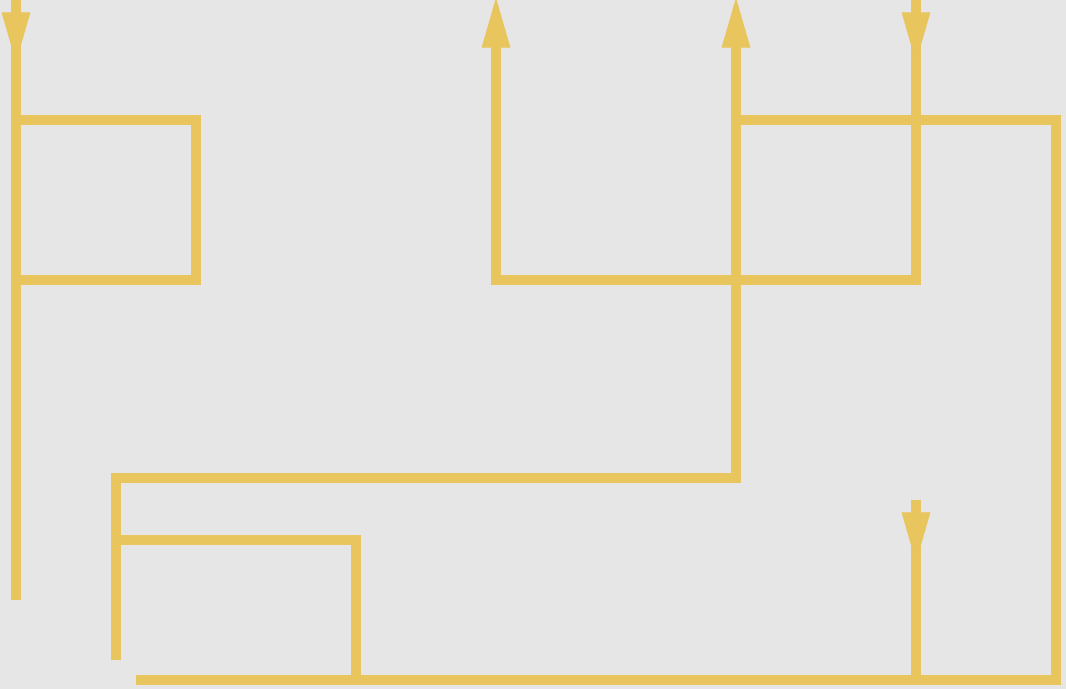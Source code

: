 <mxfile version="22.0.4" type="github">
  <diagram name="Страница — 1" id="wkXcw5rtXdvr0q2N3F0_">
    <mxGraphModel dx="1185" dy="703" grid="0" gridSize="10" guides="1" tooltips="1" connect="1" arrows="1" fold="1" page="1" pageScale="1" pageWidth="800" pageHeight="480" background="#E6E6E6" math="0" shadow="0">
      <root>
        <mxCell id="0" />
        <mxCell id="1" parent="0" />
        <mxCell id="GpbVYSqrDggtD-29rIpj-2" value="" style="endArrow=none;html=1;rounded=0;fillColor=#fff2cc;strokeColor=#E8C55D;strokeWidth=5;edgeStyle=orthogonalEdgeStyle;" edge="1" parent="1">
          <mxGeometry width="50" height="50" relative="1" as="geometry">
            <mxPoint x="160" y="320" as="sourcePoint" />
            <mxPoint x="160" y="40" as="targetPoint" />
            <Array as="points">
              <mxPoint x="160" y="210" />
              <mxPoint x="160" y="210" />
            </Array>
          </mxGeometry>
        </mxCell>
        <mxCell id="GpbVYSqrDggtD-29rIpj-4" value="" style="endArrow=none;html=1;rounded=0;fillColor=#fff2cc;strokeColor=#E8C55D;strokeWidth=5;edgeStyle=orthogonalEdgeStyle;" edge="1" parent="1">
          <mxGeometry width="50" height="50" relative="1" as="geometry">
            <mxPoint x="160" y="80" as="sourcePoint" />
            <mxPoint x="160" y="160" as="targetPoint" />
            <Array as="points">
              <mxPoint x="250" y="80" />
              <mxPoint x="250" y="160" />
            </Array>
          </mxGeometry>
        </mxCell>
        <mxCell id="GpbVYSqrDggtD-29rIpj-6" value="" style="endArrow=none;html=1;rounded=0;fillColor=#fff2cc;strokeColor=#E8C55D;strokeWidth=5;edgeStyle=orthogonalEdgeStyle;" edge="1" parent="1">
          <mxGeometry width="50" height="50" relative="1" as="geometry">
            <mxPoint x="210" y="350" as="sourcePoint" />
            <mxPoint x="520" y="40" as="targetPoint" />
            <Array as="points">
              <mxPoint x="210" y="259" />
              <mxPoint x="520" y="259" />
            </Array>
          </mxGeometry>
        </mxCell>
        <mxCell id="GpbVYSqrDggtD-29rIpj-7" value="" style="endArrow=none;html=1;rounded=0;fillColor=#fff2cc;strokeColor=#E8C55D;strokeWidth=5;edgeStyle=orthogonalEdgeStyle;" edge="1" parent="1">
          <mxGeometry width="50" height="50" relative="1" as="geometry">
            <mxPoint x="520" y="80" as="sourcePoint" />
            <mxPoint x="400" y="40" as="targetPoint" />
            <Array as="points">
              <mxPoint x="610" y="80" />
              <mxPoint x="610" y="160" />
              <mxPoint x="400" y="160" />
            </Array>
          </mxGeometry>
        </mxCell>
        <mxCell id="GpbVYSqrDggtD-29rIpj-8" value="" style="endArrow=none;html=1;rounded=0;fillColor=#fff2cc;strokeColor=#E8C55D;strokeWidth=5;edgeStyle=orthogonalEdgeStyle;" edge="1" parent="1">
          <mxGeometry width="50" height="50" relative="1" as="geometry">
            <mxPoint x="610" y="40" as="sourcePoint" />
            <mxPoint x="220" y="360" as="targetPoint" />
            <Array as="points">
              <mxPoint x="610" y="80" />
              <mxPoint x="680" y="80" />
              <mxPoint x="680" y="360" />
            </Array>
          </mxGeometry>
        </mxCell>
        <mxCell id="GpbVYSqrDggtD-29rIpj-10" value="" style="endArrow=none;html=1;rounded=0;fillColor=#fff2cc;strokeColor=#E8C55D;strokeWidth=5;edgeStyle=orthogonalEdgeStyle;" edge="1" parent="1">
          <mxGeometry width="50" height="50" relative="1" as="geometry">
            <mxPoint x="210" y="290" as="sourcePoint" />
            <mxPoint x="330" y="360" as="targetPoint" />
            <Array as="points">
              <mxPoint x="330" y="290" />
            </Array>
          </mxGeometry>
        </mxCell>
        <mxCell id="GpbVYSqrDggtD-29rIpj-11" value="" style="endArrow=none;html=1;rounded=0;fillColor=#fff2cc;strokeColor=#E8C55D;strokeWidth=5;edgeStyle=orthogonalEdgeStyle;shadow=0;" edge="1" parent="1">
          <mxGeometry width="50" height="50" relative="1" as="geometry">
            <mxPoint x="610" y="290" as="sourcePoint" />
            <mxPoint x="610" y="360" as="targetPoint" />
            <Array as="points">
              <mxPoint x="610" y="310" />
              <mxPoint x="610" y="310" />
            </Array>
          </mxGeometry>
        </mxCell>
        <mxCell id="GpbVYSqrDggtD-29rIpj-13" value="" style="shape=flexArrow;endArrow=classic;html=1;rounded=0;fontSize=12;startSize=8;endSize=7.297;curved=1;endWidth=8.209;width=4;fillColor=#E8C55D;strokeColor=#E8C55D;gradientColor=none;" edge="1" parent="1">
          <mxGeometry width="50" height="50" relative="1" as="geometry">
            <mxPoint x="610" y="270" as="sourcePoint" />
            <mxPoint x="610" y="300" as="targetPoint" />
          </mxGeometry>
        </mxCell>
        <mxCell id="GpbVYSqrDggtD-29rIpj-14" value="" style="shape=flexArrow;endArrow=classic;html=1;rounded=0;fontSize=12;startSize=8;endSize=7.297;curved=1;endWidth=8.209;width=4;fillColor=#E8C55D;strokeColor=#E8C55D;gradientColor=none;" edge="1" parent="1">
          <mxGeometry width="50" height="50" relative="1" as="geometry">
            <mxPoint x="400" y="50" as="sourcePoint" />
            <mxPoint x="400" y="20" as="targetPoint" />
          </mxGeometry>
        </mxCell>
        <mxCell id="GpbVYSqrDggtD-29rIpj-15" value="" style="shape=flexArrow;endArrow=classic;html=1;rounded=0;fontSize=12;startSize=8;endSize=7.297;curved=1;endWidth=8.209;width=4;fillColor=#E8C55D;strokeColor=#E8C55D;gradientColor=none;" edge="1" parent="1">
          <mxGeometry width="50" height="50" relative="1" as="geometry">
            <mxPoint x="520" y="50" as="sourcePoint" />
            <mxPoint x="520" y="20" as="targetPoint" />
          </mxGeometry>
        </mxCell>
        <mxCell id="GpbVYSqrDggtD-29rIpj-17" value="" style="shape=flexArrow;endArrow=classic;html=1;rounded=0;fontSize=12;startSize=8;endSize=7.297;curved=1;endWidth=8.209;width=4;fillColor=#E8C55D;strokeColor=#E8C55D;gradientColor=none;" edge="1" parent="1">
          <mxGeometry width="50" height="50" relative="1" as="geometry">
            <mxPoint x="160" y="20" as="sourcePoint" />
            <mxPoint x="160" y="50" as="targetPoint" />
          </mxGeometry>
        </mxCell>
        <mxCell id="GpbVYSqrDggtD-29rIpj-18" value="" style="shape=flexArrow;endArrow=classic;html=1;rounded=0;fontSize=12;startSize=8;endSize=7.297;curved=1;endWidth=8.209;width=4;fillColor=#E8C55D;strokeColor=#E8C55D;gradientColor=none;" edge="1" parent="1">
          <mxGeometry width="50" height="50" relative="1" as="geometry">
            <mxPoint x="610" y="20" as="sourcePoint" />
            <mxPoint x="610" y="50" as="targetPoint" />
          </mxGeometry>
        </mxCell>
      </root>
    </mxGraphModel>
  </diagram>
</mxfile>
